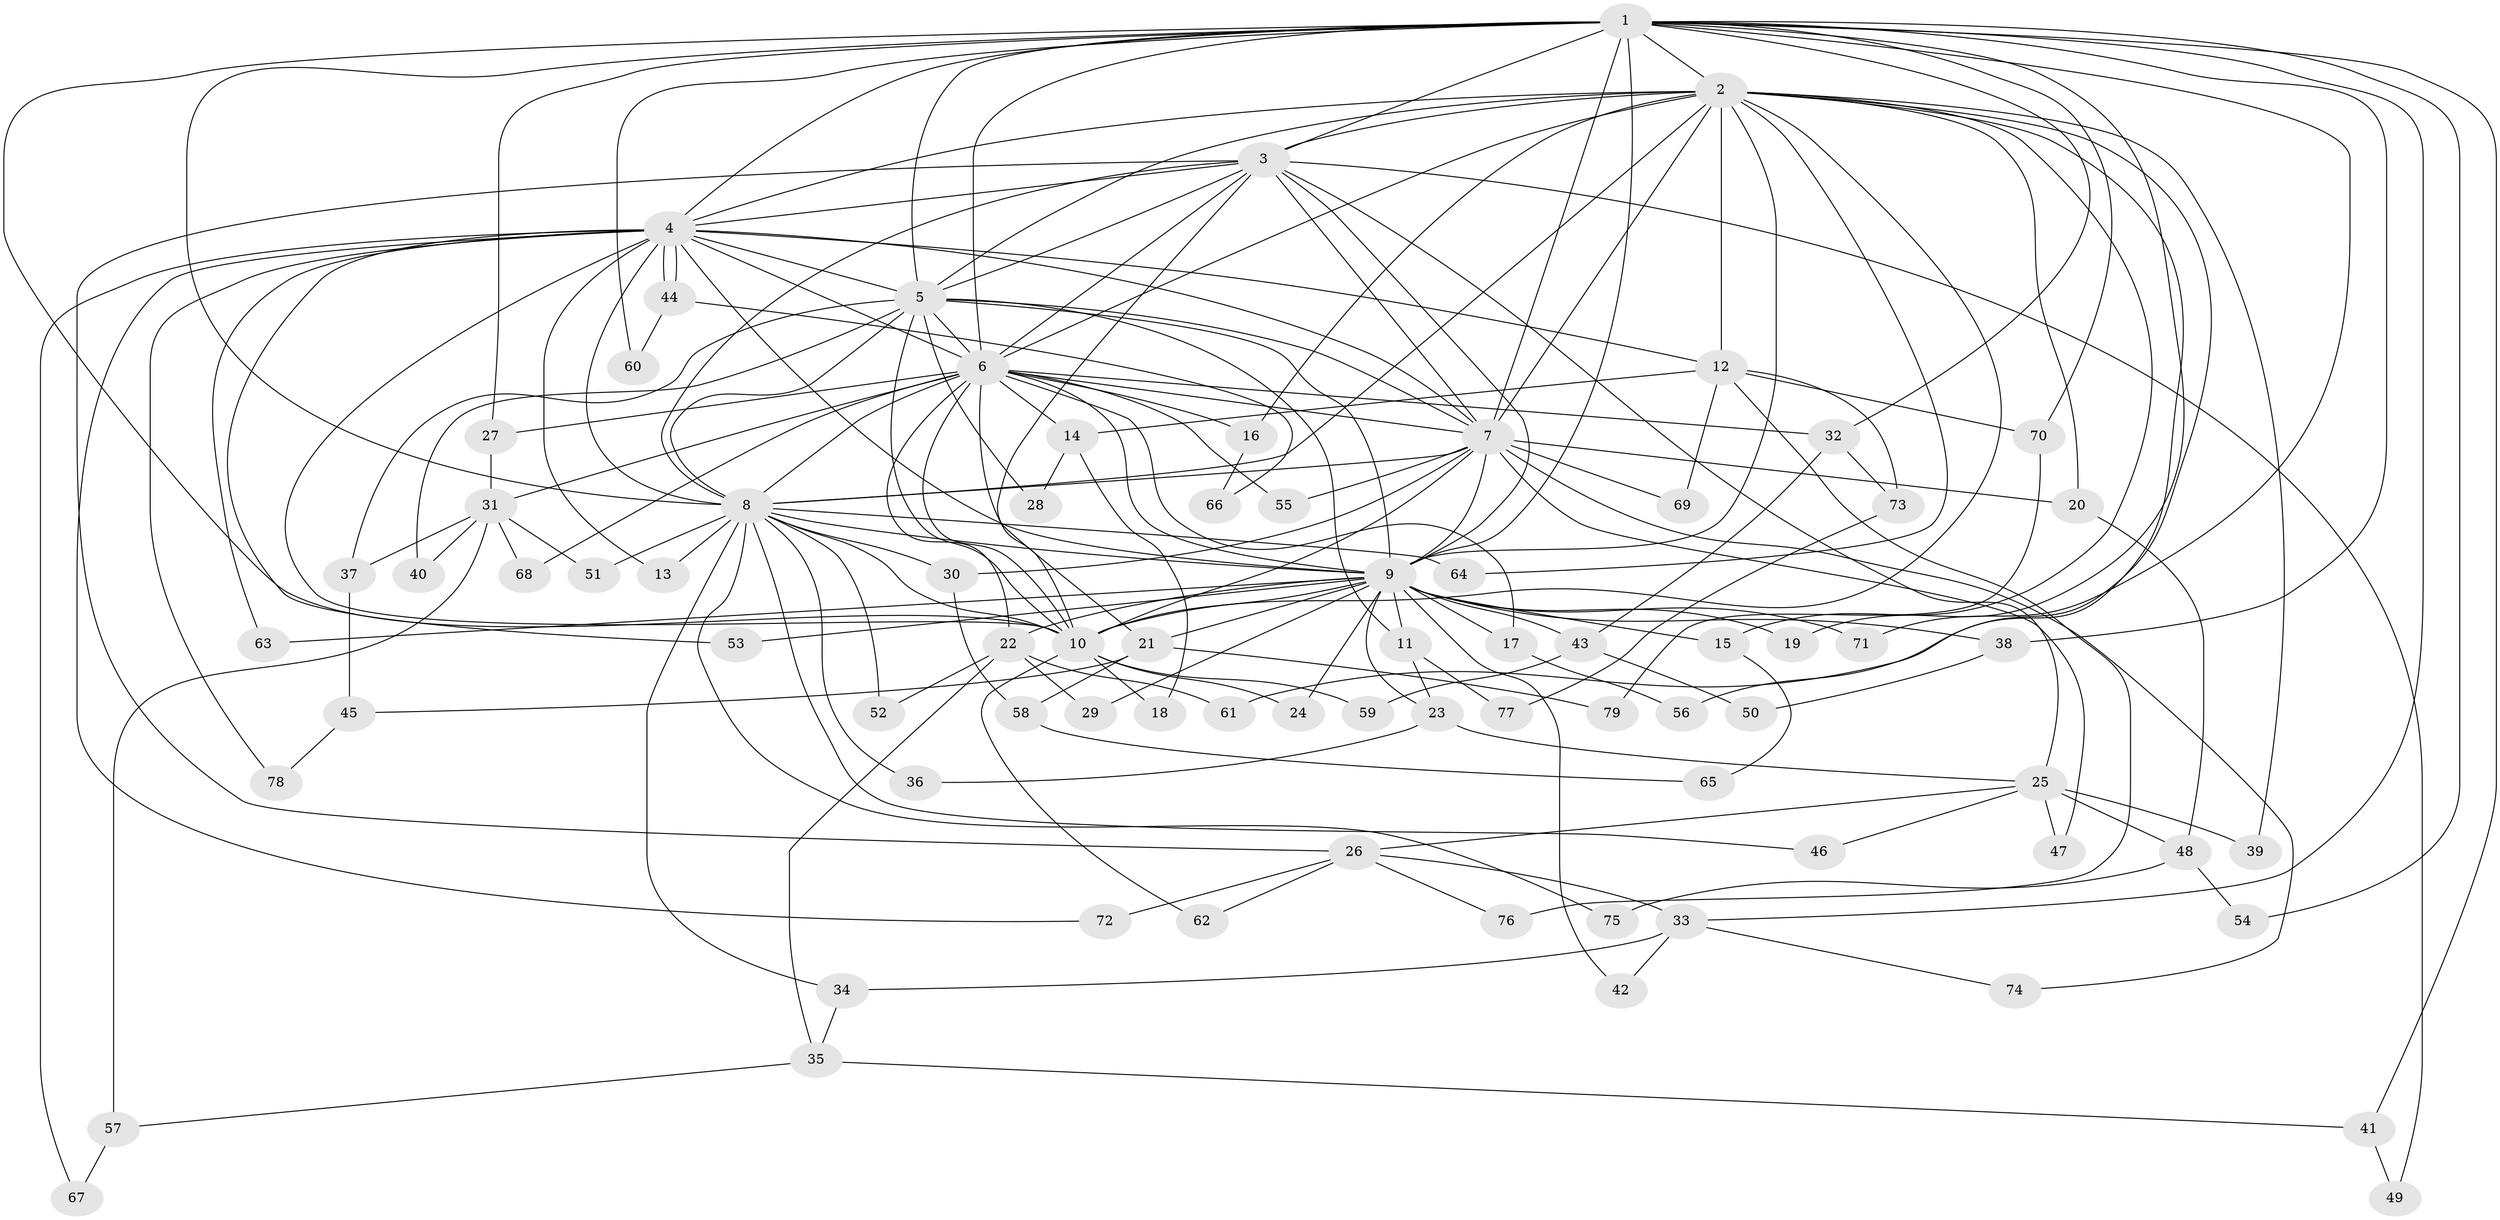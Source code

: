// Generated by graph-tools (version 1.1) at 2025/34/03/09/25 02:34:52]
// undirected, 79 vertices, 183 edges
graph export_dot {
graph [start="1"]
  node [color=gray90,style=filled];
  1;
  2;
  3;
  4;
  5;
  6;
  7;
  8;
  9;
  10;
  11;
  12;
  13;
  14;
  15;
  16;
  17;
  18;
  19;
  20;
  21;
  22;
  23;
  24;
  25;
  26;
  27;
  28;
  29;
  30;
  31;
  32;
  33;
  34;
  35;
  36;
  37;
  38;
  39;
  40;
  41;
  42;
  43;
  44;
  45;
  46;
  47;
  48;
  49;
  50;
  51;
  52;
  53;
  54;
  55;
  56;
  57;
  58;
  59;
  60;
  61;
  62;
  63;
  64;
  65;
  66;
  67;
  68;
  69;
  70;
  71;
  72;
  73;
  74;
  75;
  76;
  77;
  78;
  79;
  1 -- 2;
  1 -- 3;
  1 -- 4;
  1 -- 5;
  1 -- 6;
  1 -- 7;
  1 -- 8;
  1 -- 9;
  1 -- 10;
  1 -- 19;
  1 -- 27;
  1 -- 32;
  1 -- 33;
  1 -- 38;
  1 -- 41;
  1 -- 54;
  1 -- 60;
  1 -- 70;
  1 -- 71;
  2 -- 3;
  2 -- 4;
  2 -- 5;
  2 -- 6;
  2 -- 7;
  2 -- 8;
  2 -- 9;
  2 -- 10;
  2 -- 12;
  2 -- 15;
  2 -- 16;
  2 -- 20;
  2 -- 39;
  2 -- 56;
  2 -- 61;
  2 -- 64;
  3 -- 4;
  3 -- 5;
  3 -- 6;
  3 -- 7;
  3 -- 8;
  3 -- 9;
  3 -- 10;
  3 -- 25;
  3 -- 26;
  3 -- 49;
  4 -- 5;
  4 -- 6;
  4 -- 7;
  4 -- 8;
  4 -- 9;
  4 -- 10;
  4 -- 12;
  4 -- 13;
  4 -- 44;
  4 -- 44;
  4 -- 53;
  4 -- 63;
  4 -- 67;
  4 -- 72;
  4 -- 78;
  5 -- 6;
  5 -- 7;
  5 -- 8;
  5 -- 9;
  5 -- 10;
  5 -- 11;
  5 -- 28;
  5 -- 37;
  5 -- 40;
  6 -- 7;
  6 -- 8;
  6 -- 9;
  6 -- 10;
  6 -- 14;
  6 -- 16;
  6 -- 17;
  6 -- 21;
  6 -- 22;
  6 -- 27;
  6 -- 31;
  6 -- 32;
  6 -- 55;
  6 -- 68;
  7 -- 8;
  7 -- 9;
  7 -- 10;
  7 -- 20;
  7 -- 30;
  7 -- 47;
  7 -- 55;
  7 -- 69;
  7 -- 74;
  8 -- 9;
  8 -- 10;
  8 -- 13;
  8 -- 30;
  8 -- 34;
  8 -- 36;
  8 -- 46;
  8 -- 51;
  8 -- 52;
  8 -- 64;
  8 -- 75;
  9 -- 10;
  9 -- 11;
  9 -- 15;
  9 -- 17;
  9 -- 19;
  9 -- 21;
  9 -- 22;
  9 -- 23;
  9 -- 24;
  9 -- 29;
  9 -- 38;
  9 -- 42;
  9 -- 43;
  9 -- 53;
  9 -- 63;
  9 -- 71;
  10 -- 18;
  10 -- 24;
  10 -- 59;
  10 -- 62;
  11 -- 23;
  11 -- 77;
  12 -- 14;
  12 -- 69;
  12 -- 70;
  12 -- 73;
  12 -- 76;
  14 -- 18;
  14 -- 28;
  15 -- 65;
  16 -- 66;
  17 -- 56;
  20 -- 48;
  21 -- 45;
  21 -- 58;
  21 -- 79;
  22 -- 29;
  22 -- 35;
  22 -- 52;
  22 -- 61;
  23 -- 25;
  23 -- 36;
  25 -- 26;
  25 -- 39;
  25 -- 46;
  25 -- 47;
  25 -- 48;
  26 -- 33;
  26 -- 62;
  26 -- 72;
  26 -- 76;
  27 -- 31;
  30 -- 58;
  31 -- 37;
  31 -- 40;
  31 -- 51;
  31 -- 57;
  31 -- 68;
  32 -- 43;
  32 -- 73;
  33 -- 34;
  33 -- 42;
  33 -- 74;
  34 -- 35;
  35 -- 41;
  35 -- 57;
  37 -- 45;
  38 -- 50;
  41 -- 49;
  43 -- 50;
  43 -- 59;
  44 -- 60;
  44 -- 66;
  45 -- 78;
  48 -- 54;
  48 -- 75;
  57 -- 67;
  58 -- 65;
  70 -- 79;
  73 -- 77;
}
